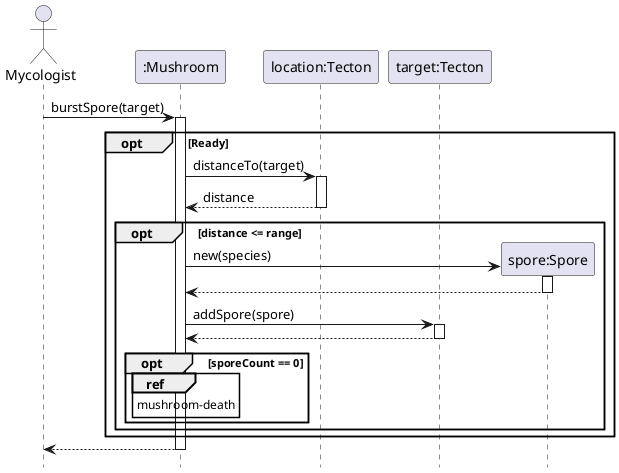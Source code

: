 @startuml Mushroom/burst-spore
hide footbox

actor Mycologist
participant ":Mushroom" as shroom
participant "location:Tecton" as location
participant "target:Tecton" as target
participant "spore:Spore" as spore

' TODO target
Mycologist -> shroom : burstSpore(target)
activate shroom

opt Ready
    shroom -> location : distanceTo(target)
    activate location
    return distance

    opt distance <= range
        create spore
        shroom -> spore : new(species)
        activate spore
        return

        shroom -> target : addSpore(spore)
        activate target
        return

        opt sporeCount == 0
            ref over shroom
                mushroom-death
            end ref 
        end
    end
end

return
